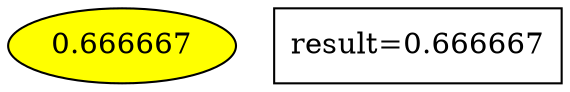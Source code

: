 digraph G {
1 [style = filled, label="0.666667", fillcolor="yellow"];
"result=0.666667" [shape=box];
}
